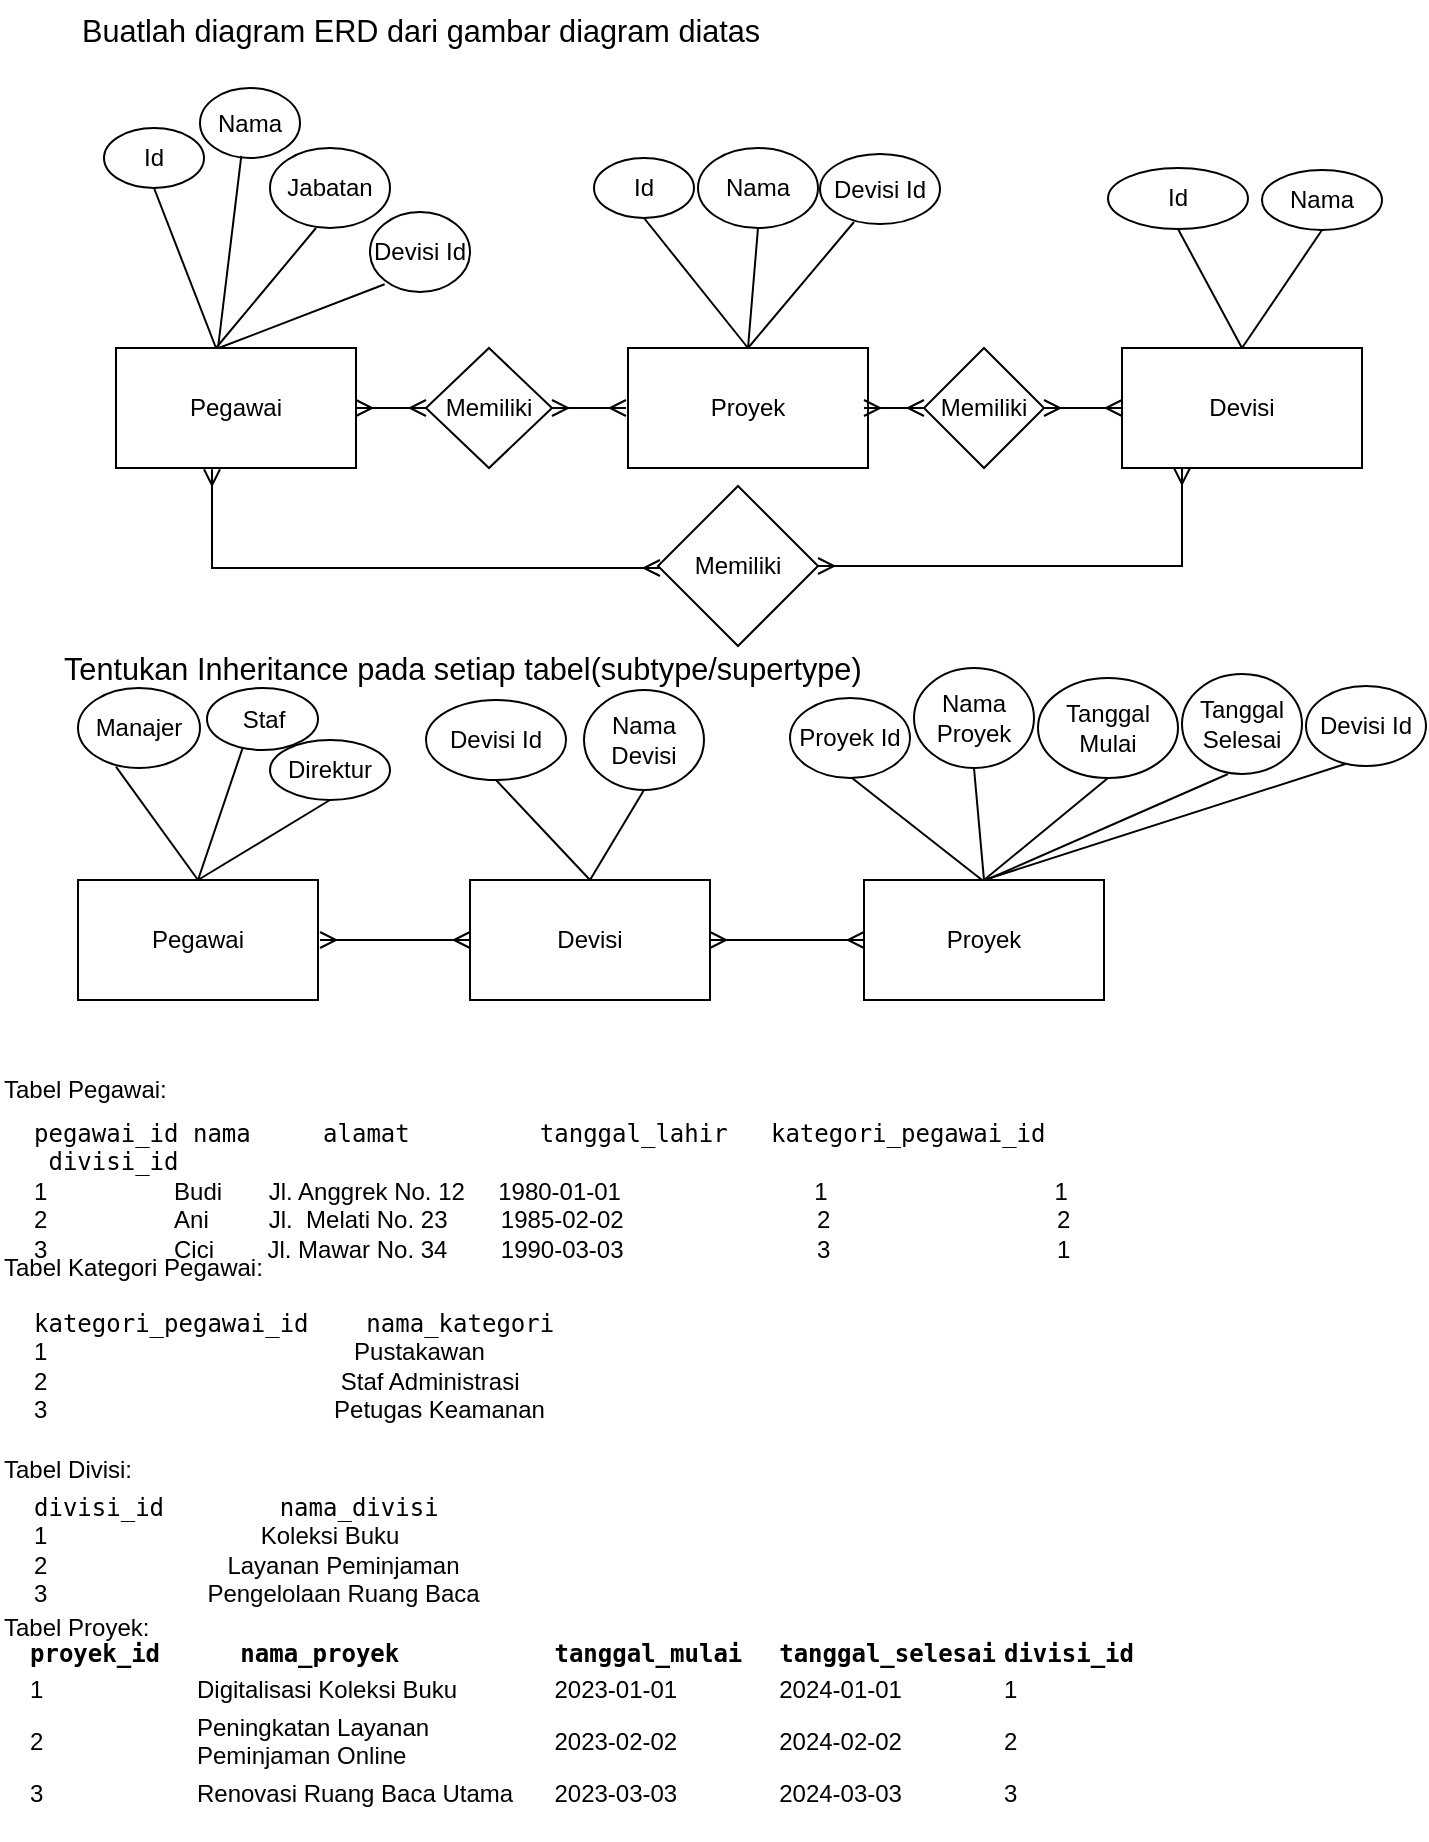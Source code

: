 <mxfile version="24.5.3" type="device">
  <diagram name="Page-1" id="Ebl_KYPBLnMlvYdTwEun">
    <mxGraphModel dx="1644" dy="462" grid="1" gridSize="10" guides="1" tooltips="1" connect="1" arrows="1" fold="1" page="1" pageScale="1" pageWidth="850" pageHeight="1100" math="0" shadow="0">
      <root>
        <mxCell id="0" />
        <mxCell id="1" parent="0" />
        <mxCell id="oUa0HNdVva7IA-kuY4hz-1" value="Pegawai" style="rounded=0;whiteSpace=wrap;html=1;" vertex="1" parent="1">
          <mxGeometry x="28" y="194" width="120" height="60" as="geometry" />
        </mxCell>
        <mxCell id="oUa0HNdVva7IA-kuY4hz-2" value="Id" style="ellipse;whiteSpace=wrap;html=1;" vertex="1" parent="1">
          <mxGeometry x="22" y="84" width="50" height="30" as="geometry" />
        </mxCell>
        <mxCell id="oUa0HNdVva7IA-kuY4hz-3" value="Nama" style="ellipse;whiteSpace=wrap;html=1;" vertex="1" parent="1">
          <mxGeometry x="70" y="64" width="50" height="35" as="geometry" />
        </mxCell>
        <mxCell id="oUa0HNdVva7IA-kuY4hz-4" value="Jabatan" style="ellipse;whiteSpace=wrap;html=1;" vertex="1" parent="1">
          <mxGeometry x="105" y="94" width="60" height="40" as="geometry" />
        </mxCell>
        <mxCell id="oUa0HNdVva7IA-kuY4hz-5" value="Nama" style="ellipse;whiteSpace=wrap;html=1;" vertex="1" parent="1">
          <mxGeometry x="319" y="94" width="60" height="40" as="geometry" />
        </mxCell>
        <mxCell id="oUa0HNdVva7IA-kuY4hz-7" value="" style="endArrow=none;html=1;rounded=0;entryX=0.5;entryY=1;entryDx=0;entryDy=0;" edge="1" parent="1" target="oUa0HNdVva7IA-kuY4hz-2">
          <mxGeometry relative="1" as="geometry">
            <mxPoint x="78" y="194" as="sourcePoint" />
            <mxPoint x="188" y="164" as="targetPoint" />
          </mxGeometry>
        </mxCell>
        <mxCell id="oUa0HNdVva7IA-kuY4hz-8" value="" style="endArrow=none;html=1;rounded=0;entryX=0.373;entryY=0.971;entryDx=0;entryDy=0;entryPerimeter=0;" edge="1" parent="1">
          <mxGeometry relative="1" as="geometry">
            <mxPoint x="79" y="194" as="sourcePoint" />
            <mxPoint x="90.65" y="97.985" as="targetPoint" />
          </mxGeometry>
        </mxCell>
        <mxCell id="oUa0HNdVva7IA-kuY4hz-9" value="" style="endArrow=none;html=1;rounded=0;" edge="1" parent="1">
          <mxGeometry relative="1" as="geometry">
            <mxPoint x="78" y="194" as="sourcePoint" />
            <mxPoint x="128" y="134" as="targetPoint" />
          </mxGeometry>
        </mxCell>
        <mxCell id="oUa0HNdVva7IA-kuY4hz-10" value="Proyek" style="rounded=0;whiteSpace=wrap;html=1;" vertex="1" parent="1">
          <mxGeometry x="284" y="194" width="120" height="60" as="geometry" />
        </mxCell>
        <mxCell id="oUa0HNdVva7IA-kuY4hz-11" value="Id" style="ellipse;whiteSpace=wrap;html=1;" vertex="1" parent="1">
          <mxGeometry x="267" y="99" width="50" height="30" as="geometry" />
        </mxCell>
        <mxCell id="oUa0HNdVva7IA-kuY4hz-12" value="" style="endArrow=none;html=1;rounded=0;entryX=0.5;entryY=1;entryDx=0;entryDy=0;exitX=0.5;exitY=0;exitDx=0;exitDy=0;" edge="1" parent="1" source="oUa0HNdVva7IA-kuY4hz-10" target="oUa0HNdVva7IA-kuY4hz-11">
          <mxGeometry relative="1" as="geometry">
            <mxPoint x="247" y="174" as="sourcePoint" />
            <mxPoint x="407" y="174" as="targetPoint" />
          </mxGeometry>
        </mxCell>
        <mxCell id="oUa0HNdVva7IA-kuY4hz-13" value="" style="endArrow=none;html=1;rounded=0;entryX=0.5;entryY=1;entryDx=0;entryDy=0;exitX=0.5;exitY=0;exitDx=0;exitDy=0;" edge="1" parent="1" source="oUa0HNdVva7IA-kuY4hz-10" target="oUa0HNdVva7IA-kuY4hz-5">
          <mxGeometry relative="1" as="geometry">
            <mxPoint x="257" y="164" as="sourcePoint" />
            <mxPoint x="417" y="164" as="targetPoint" />
          </mxGeometry>
        </mxCell>
        <mxCell id="oUa0HNdVva7IA-kuY4hz-14" value="Devisi" style="rounded=0;whiteSpace=wrap;html=1;" vertex="1" parent="1">
          <mxGeometry x="531" y="194" width="120" height="60" as="geometry" />
        </mxCell>
        <mxCell id="oUa0HNdVva7IA-kuY4hz-15" value="Devisi Id" style="ellipse;whiteSpace=wrap;html=1;" vertex="1" parent="1">
          <mxGeometry x="155" y="126" width="50" height="40" as="geometry" />
        </mxCell>
        <mxCell id="oUa0HNdVva7IA-kuY4hz-16" value="" style="endArrow=none;html=1;rounded=0;entryX=0;entryY=1;entryDx=0;entryDy=0;exitX=0.428;exitY=-0.033;exitDx=0;exitDy=0;exitPerimeter=0;" edge="1" parent="1">
          <mxGeometry relative="1" as="geometry">
            <mxPoint x="79.36" y="194.02" as="sourcePoint" />
            <mxPoint x="162.322" y="162.142" as="targetPoint" />
          </mxGeometry>
        </mxCell>
        <mxCell id="oUa0HNdVva7IA-kuY4hz-19" value="Devisi Id" style="ellipse;whiteSpace=wrap;html=1;" vertex="1" parent="1">
          <mxGeometry x="380" y="97" width="60" height="35" as="geometry" />
        </mxCell>
        <mxCell id="oUa0HNdVva7IA-kuY4hz-20" value="" style="endArrow=none;html=1;rounded=0;exitX=0.5;exitY=0;exitDx=0;exitDy=0;" edge="1" parent="1" source="oUa0HNdVva7IA-kuY4hz-10">
          <mxGeometry relative="1" as="geometry">
            <mxPoint x="347" y="194" as="sourcePoint" />
            <mxPoint x="397" y="131" as="targetPoint" />
          </mxGeometry>
        </mxCell>
        <mxCell id="oUa0HNdVva7IA-kuY4hz-21" value="Id" style="ellipse;whiteSpace=wrap;html=1;" vertex="1" parent="1">
          <mxGeometry x="524" y="104" width="70" height="30.5" as="geometry" />
        </mxCell>
        <mxCell id="oUa0HNdVva7IA-kuY4hz-22" value="Nama" style="ellipse;whiteSpace=wrap;html=1;" vertex="1" parent="1">
          <mxGeometry x="601" y="105" width="60" height="30" as="geometry" />
        </mxCell>
        <mxCell id="oUa0HNdVva7IA-kuY4hz-23" value="" style="endArrow=none;html=1;rounded=0;entryX=0.5;entryY=1;entryDx=0;entryDy=0;" edge="1" parent="1" target="oUa0HNdVva7IA-kuY4hz-22">
          <mxGeometry relative="1" as="geometry">
            <mxPoint x="591" y="194" as="sourcePoint" />
            <mxPoint x="594" y="166" as="targetPoint" />
          </mxGeometry>
        </mxCell>
        <mxCell id="oUa0HNdVva7IA-kuY4hz-24" value="" style="endArrow=none;html=1;rounded=0;exitX=0.5;exitY=1;exitDx=0;exitDy=0;entryX=0.5;entryY=0;entryDx=0;entryDy=0;" edge="1" parent="1" source="oUa0HNdVva7IA-kuY4hz-21" target="oUa0HNdVva7IA-kuY4hz-14">
          <mxGeometry relative="1" as="geometry">
            <mxPoint x="461" y="154" as="sourcePoint" />
            <mxPoint x="601" y="193" as="targetPoint" />
          </mxGeometry>
        </mxCell>
        <mxCell id="oUa0HNdVva7IA-kuY4hz-25" value="Memiliki" style="rhombus;whiteSpace=wrap;html=1;" vertex="1" parent="1">
          <mxGeometry x="183" y="194" width="63" height="60" as="geometry" />
        </mxCell>
        <mxCell id="oUa0HNdVva7IA-kuY4hz-26" value="Memiliki" style="rhombus;whiteSpace=wrap;html=1;" vertex="1" parent="1">
          <mxGeometry x="432" y="194" width="60" height="60" as="geometry" />
        </mxCell>
        <mxCell id="oUa0HNdVva7IA-kuY4hz-27" value="" style="edgeStyle=entityRelationEdgeStyle;fontSize=12;html=1;endArrow=ERmany;startArrow=ERmany;rounded=0;entryX=0;entryY=0.5;entryDx=0;entryDy=0;exitX=1;exitY=0.5;exitDx=0;exitDy=0;" edge="1" parent="1" source="oUa0HNdVva7IA-kuY4hz-1" target="oUa0HNdVva7IA-kuY4hz-25">
          <mxGeometry width="100" height="100" relative="1" as="geometry">
            <mxPoint x="122" y="304" as="sourcePoint" />
            <mxPoint x="222" y="204" as="targetPoint" />
            <Array as="points">
              <mxPoint x="162" y="254" />
              <mxPoint x="122" y="254" />
            </Array>
          </mxGeometry>
        </mxCell>
        <mxCell id="oUa0HNdVva7IA-kuY4hz-28" value="" style="edgeStyle=entityRelationEdgeStyle;fontSize=12;html=1;endArrow=ERmany;startArrow=ERmany;rounded=0;" edge="1" parent="1" source="oUa0HNdVva7IA-kuY4hz-25">
          <mxGeometry width="100" height="100" relative="1" as="geometry">
            <mxPoint x="183" y="324" as="sourcePoint" />
            <mxPoint x="283" y="224" as="targetPoint" />
          </mxGeometry>
        </mxCell>
        <mxCell id="oUa0HNdVva7IA-kuY4hz-31" value="" style="edgeStyle=entityRelationEdgeStyle;fontSize=12;html=1;endArrow=ERmany;startArrow=ERmany;rounded=0;entryX=0;entryY=0.5;entryDx=0;entryDy=0;" edge="1" parent="1" target="oUa0HNdVva7IA-kuY4hz-26">
          <mxGeometry width="100" height="100" relative="1" as="geometry">
            <mxPoint x="402" y="224" as="sourcePoint" />
            <mxPoint x="478" y="224" as="targetPoint" />
          </mxGeometry>
        </mxCell>
        <mxCell id="oUa0HNdVva7IA-kuY4hz-32" value="" style="edgeStyle=entityRelationEdgeStyle;fontSize=12;html=1;endArrow=ERmany;startArrow=ERmany;rounded=0;exitX=1;exitY=0.5;exitDx=0;exitDy=0;" edge="1" parent="1" source="oUa0HNdVva7IA-kuY4hz-26" target="oUa0HNdVva7IA-kuY4hz-14">
          <mxGeometry width="100" height="100" relative="1" as="geometry">
            <mxPoint x="378" y="324" as="sourcePoint" />
            <mxPoint x="528" y="224" as="targetPoint" />
          </mxGeometry>
        </mxCell>
        <mxCell id="oUa0HNdVva7IA-kuY4hz-36" value="Memiliki" style="rhombus;whiteSpace=wrap;html=1;" vertex="1" parent="1">
          <mxGeometry x="299" y="263" width="80" height="80" as="geometry" />
        </mxCell>
        <mxCell id="oUa0HNdVva7IA-kuY4hz-37" value="" style="fontSize=12;html=1;endArrow=ERmany;startArrow=ERmany;rounded=0;entryX=0;entryY=0.5;entryDx=0;entryDy=0;edgeStyle=elbowEdgeStyle;elbow=vertical;exitX=0.4;exitY=1.011;exitDx=0;exitDy=0;exitPerimeter=0;" edge="1" parent="1" source="oUa0HNdVva7IA-kuY4hz-1">
          <mxGeometry width="100" height="100" relative="1" as="geometry">
            <mxPoint x="78" y="274" as="sourcePoint" />
            <mxPoint x="300" y="304" as="targetPoint" />
            <Array as="points">
              <mxPoint x="188" y="304" />
            </Array>
          </mxGeometry>
        </mxCell>
        <mxCell id="oUa0HNdVva7IA-kuY4hz-38" value="" style="edgeStyle=orthogonalEdgeStyle;fontSize=12;html=1;endArrow=ERmany;startArrow=ERmany;rounded=0;entryX=0.25;entryY=1;entryDx=0;entryDy=0;exitX=1;exitY=0.5;exitDx=0;exitDy=0;" edge="1" parent="1" source="oUa0HNdVva7IA-kuY4hz-36" target="oUa0HNdVva7IA-kuY4hz-14">
          <mxGeometry width="100" height="100" relative="1" as="geometry">
            <mxPoint x="379" y="310" as="sourcePoint" />
            <mxPoint x="570" y="280" as="targetPoint" />
          </mxGeometry>
        </mxCell>
        <mxCell id="oUa0HNdVva7IA-kuY4hz-39" value="&lt;b style=&quot;font-weight:normal;&quot; id=&quot;docs-internal-guid-af334515-7fff-2687-9a62-08cf6aa0d72c&quot;&gt;&lt;span style=&quot;font-size:11.5pt;font-family:Arial,sans-serif;color:#000000;background-color:#ffffff;font-weight:400;font-style:normal;font-variant:normal;text-decoration:none;vertical-align:baseline;white-space:pre;white-space:pre-wrap;&quot;&gt;Buatlah diagram ERD dari gambar diagram diatas&lt;/span&gt;&lt;/b&gt;" style="text;whiteSpace=wrap;html=1;" vertex="1" parent="1">
          <mxGeometry x="9" y="20" width="370" height="40" as="geometry" />
        </mxCell>
        <mxCell id="oUa0HNdVva7IA-kuY4hz-40" value="&lt;b style=&quot;font-weight:normal;&quot; id=&quot;docs-internal-guid-086c6073-7fff-8239-3da3-8b6349baf502&quot;&gt;&lt;span style=&quot;font-size:11.5pt;font-family:Arial,sans-serif;color:#000000;background-color:#ffffff;font-weight:400;font-style:normal;font-variant:normal;text-decoration:none;vertical-align:baseline;white-space:pre;white-space:pre-wrap;&quot;&gt;Tentukan Inheritance pada setiap tabel(subtype/supertype)&lt;/span&gt;&lt;/b&gt;" style="text;whiteSpace=wrap;html=1;" vertex="1" parent="1">
          <mxGeometry x="-0.5" y="339" width="430" height="40" as="geometry" />
        </mxCell>
        <mxCell id="oUa0HNdVva7IA-kuY4hz-43" value="Pegawai" style="rounded=0;whiteSpace=wrap;html=1;" vertex="1" parent="1">
          <mxGeometry x="9" y="460" width="120" height="60" as="geometry" />
        </mxCell>
        <mxCell id="oUa0HNdVva7IA-kuY4hz-44" value="Staf" style="ellipse;whiteSpace=wrap;html=1;" vertex="1" parent="1">
          <mxGeometry x="73.5" y="364" width="55.5" height="31" as="geometry" />
        </mxCell>
        <mxCell id="oUa0HNdVva7IA-kuY4hz-45" value="Manajer" style="ellipse;whiteSpace=wrap;html=1;" vertex="1" parent="1">
          <mxGeometry x="9" y="364" width="61" height="40" as="geometry" />
        </mxCell>
        <mxCell id="oUa0HNdVva7IA-kuY4hz-46" value="Direktur" style="ellipse;whiteSpace=wrap;html=1;" vertex="1" parent="1">
          <mxGeometry x="105" y="390" width="60" height="30" as="geometry" />
        </mxCell>
        <mxCell id="oUa0HNdVva7IA-kuY4hz-47" value="Devisi" style="rounded=0;whiteSpace=wrap;html=1;" vertex="1" parent="1">
          <mxGeometry x="205" y="460" width="120" height="60" as="geometry" />
        </mxCell>
        <mxCell id="oUa0HNdVva7IA-kuY4hz-48" value="Devisi Id" style="ellipse;whiteSpace=wrap;html=1;" vertex="1" parent="1">
          <mxGeometry x="183" y="370" width="70" height="40" as="geometry" />
        </mxCell>
        <mxCell id="oUa0HNdVva7IA-kuY4hz-49" value="Nama Devisi" style="ellipse;whiteSpace=wrap;html=1;" vertex="1" parent="1">
          <mxGeometry x="262" y="365" width="60" height="50" as="geometry" />
        </mxCell>
        <mxCell id="oUa0HNdVva7IA-kuY4hz-50" value="Proyek" style="rounded=0;whiteSpace=wrap;html=1;" vertex="1" parent="1">
          <mxGeometry x="402" y="460" width="120" height="60" as="geometry" />
        </mxCell>
        <mxCell id="oUa0HNdVva7IA-kuY4hz-51" value="Proyek Id" style="ellipse;whiteSpace=wrap;html=1;" vertex="1" parent="1">
          <mxGeometry x="365" y="369" width="60" height="40" as="geometry" />
        </mxCell>
        <mxCell id="oUa0HNdVva7IA-kuY4hz-52" value="Nama Proyek" style="ellipse;whiteSpace=wrap;html=1;" vertex="1" parent="1">
          <mxGeometry x="427" y="354" width="60" height="50" as="geometry" />
        </mxCell>
        <mxCell id="oUa0HNdVva7IA-kuY4hz-53" value="Tanggal Mulai" style="ellipse;whiteSpace=wrap;html=1;" vertex="1" parent="1">
          <mxGeometry x="489" y="359" width="70" height="50" as="geometry" />
        </mxCell>
        <mxCell id="oUa0HNdVva7IA-kuY4hz-54" value="Tanggal Selesai" style="ellipse;whiteSpace=wrap;html=1;" vertex="1" parent="1">
          <mxGeometry x="561" y="357" width="60" height="50" as="geometry" />
        </mxCell>
        <mxCell id="oUa0HNdVva7IA-kuY4hz-55" value="Devisi Id" style="ellipse;whiteSpace=wrap;html=1;" vertex="1" parent="1">
          <mxGeometry x="623" y="363" width="60" height="40" as="geometry" />
        </mxCell>
        <mxCell id="oUa0HNdVva7IA-kuY4hz-56" value="" style="endArrow=none;html=1;rounded=0;entryX=0.321;entryY=0.968;entryDx=0;entryDy=0;entryPerimeter=0;exitX=0.5;exitY=0;exitDx=0;exitDy=0;" edge="1" parent="1" source="oUa0HNdVva7IA-kuY4hz-43" target="oUa0HNdVva7IA-kuY4hz-44">
          <mxGeometry relative="1" as="geometry">
            <mxPoint x="28" y="440" as="sourcePoint" />
            <mxPoint x="188" y="440" as="targetPoint" />
          </mxGeometry>
        </mxCell>
        <mxCell id="oUa0HNdVva7IA-kuY4hz-57" value="" style="endArrow=none;html=1;rounded=0;entryX=0.5;entryY=1;entryDx=0;entryDy=0;exitX=0.5;exitY=0;exitDx=0;exitDy=0;" edge="1" parent="1" source="oUa0HNdVva7IA-kuY4hz-43" target="oUa0HNdVva7IA-kuY4hz-46">
          <mxGeometry relative="1" as="geometry">
            <mxPoint x="15" y="440" as="sourcePoint" />
            <mxPoint x="175" y="440" as="targetPoint" />
          </mxGeometry>
        </mxCell>
        <mxCell id="oUa0HNdVva7IA-kuY4hz-58" value="" style="endArrow=none;html=1;rounded=0;exitX=0.311;exitY=0.983;exitDx=0;exitDy=0;exitPerimeter=0;entryX=0.5;entryY=0;entryDx=0;entryDy=0;" edge="1" parent="1" source="oUa0HNdVva7IA-kuY4hz-45" target="oUa0HNdVva7IA-kuY4hz-43">
          <mxGeometry relative="1" as="geometry">
            <mxPoint x="15" y="440" as="sourcePoint" />
            <mxPoint x="175" y="440" as="targetPoint" />
          </mxGeometry>
        </mxCell>
        <mxCell id="oUa0HNdVva7IA-kuY4hz-59" value="" style="endArrow=none;html=1;rounded=0;entryX=0.5;entryY=1;entryDx=0;entryDy=0;exitX=0.5;exitY=0;exitDx=0;exitDy=0;" edge="1" parent="1" source="oUa0HNdVva7IA-kuY4hz-47" target="oUa0HNdVva7IA-kuY4hz-49">
          <mxGeometry relative="1" as="geometry">
            <mxPoint x="205" y="440" as="sourcePoint" />
            <mxPoint x="365" y="440" as="targetPoint" />
          </mxGeometry>
        </mxCell>
        <mxCell id="oUa0HNdVva7IA-kuY4hz-60" value="" style="endArrow=none;html=1;rounded=0;exitX=0.5;exitY=1;exitDx=0;exitDy=0;entryX=0.5;entryY=0;entryDx=0;entryDy=0;" edge="1" parent="1" source="oUa0HNdVva7IA-kuY4hz-48" target="oUa0HNdVva7IA-kuY4hz-47">
          <mxGeometry relative="1" as="geometry">
            <mxPoint x="190" y="430" as="sourcePoint" />
            <mxPoint x="350" y="430" as="targetPoint" />
          </mxGeometry>
        </mxCell>
        <mxCell id="oUa0HNdVva7IA-kuY4hz-61" value="" style="endArrow=none;html=1;rounded=0;exitX=0.5;exitY=1;exitDx=0;exitDy=0;" edge="1" parent="1">
          <mxGeometry relative="1" as="geometry">
            <mxPoint x="396" y="409" as="sourcePoint" />
            <mxPoint x="461" y="460" as="targetPoint" />
          </mxGeometry>
        </mxCell>
        <mxCell id="oUa0HNdVva7IA-kuY4hz-62" value="" style="endArrow=none;html=1;rounded=0;entryX=0.328;entryY=0.975;entryDx=0;entryDy=0;entryPerimeter=0;exitX=0.5;exitY=0;exitDx=0;exitDy=0;" edge="1" parent="1" source="oUa0HNdVva7IA-kuY4hz-50" target="oUa0HNdVva7IA-kuY4hz-55">
          <mxGeometry relative="1" as="geometry">
            <mxPoint x="522" y="450" as="sourcePoint" />
            <mxPoint x="682" y="450" as="targetPoint" />
          </mxGeometry>
        </mxCell>
        <mxCell id="oUa0HNdVva7IA-kuY4hz-63" value="" style="endArrow=none;html=1;rounded=0;exitX=0.5;exitY=1;exitDx=0;exitDy=0;" edge="1" parent="1" source="oUa0HNdVva7IA-kuY4hz-52">
          <mxGeometry relative="1" as="geometry">
            <mxPoint x="448.68" y="403.35" as="sourcePoint" />
            <mxPoint x="462" y="460" as="targetPoint" />
          </mxGeometry>
        </mxCell>
        <mxCell id="oUa0HNdVva7IA-kuY4hz-64" value="" style="endArrow=none;html=1;rounded=0;entryX=0.5;entryY=1;entryDx=0;entryDy=0;exitX=0.5;exitY=0;exitDx=0;exitDy=0;" edge="1" parent="1" source="oUa0HNdVva7IA-kuY4hz-50" target="oUa0HNdVva7IA-kuY4hz-53">
          <mxGeometry relative="1" as="geometry">
            <mxPoint x="379" y="420" as="sourcePoint" />
            <mxPoint x="539" y="420" as="targetPoint" />
          </mxGeometry>
        </mxCell>
        <mxCell id="oUa0HNdVva7IA-kuY4hz-65" value="" style="endArrow=none;html=1;rounded=0;entryX=0.5;entryY=1;entryDx=0;entryDy=0;" edge="1" parent="1">
          <mxGeometry relative="1" as="geometry">
            <mxPoint x="463" y="460" as="sourcePoint" />
            <mxPoint x="584" y="407" as="targetPoint" />
          </mxGeometry>
        </mxCell>
        <mxCell id="oUa0HNdVva7IA-kuY4hz-66" value="" style="fontSize=12;html=1;endArrow=ERmany;startArrow=ERmany;rounded=0;entryX=0;entryY=0.5;entryDx=0;entryDy=0;" edge="1" parent="1" target="oUa0HNdVva7IA-kuY4hz-47">
          <mxGeometry width="100" height="100" relative="1" as="geometry">
            <mxPoint x="130" y="490" as="sourcePoint" />
            <mxPoint x="230" y="390" as="targetPoint" />
          </mxGeometry>
        </mxCell>
        <mxCell id="oUa0HNdVva7IA-kuY4hz-67" value="" style="fontSize=12;html=1;endArrow=ERmany;startArrow=ERmany;rounded=0;entryX=0;entryY=0.5;entryDx=0;entryDy=0;" edge="1" parent="1" target="oUa0HNdVva7IA-kuY4hz-50">
          <mxGeometry width="100" height="100" relative="1" as="geometry">
            <mxPoint x="325" y="490" as="sourcePoint" />
            <mxPoint x="425" y="390" as="targetPoint" />
          </mxGeometry>
        </mxCell>
        <mxCell id="oUa0HNdVva7IA-kuY4hz-70" value="&lt;code&gt;pegawai_id&amp;nbsp;&lt;/code&gt;&lt;code&gt;nama&amp;nbsp; &amp;nbsp; &amp;nbsp;&lt;/code&gt;&lt;code&gt;alamat&amp;nbsp; &amp;nbsp; &amp;nbsp; &amp;nbsp; &amp;nbsp;&lt;/code&gt;&lt;code&gt;tanggal_lahir&amp;nbsp; &amp;nbsp;&lt;/code&gt;&lt;code&gt;kategori_pegawai_id&amp;nbsp; &amp;nbsp;&lt;/code&gt;&lt;code&gt;divisi_id&lt;/code&gt;&lt;div&gt;1&amp;nbsp; &amp;nbsp; &amp;nbsp; &amp;nbsp; &amp;nbsp; &amp;nbsp; &amp;nbsp; &amp;nbsp; &amp;nbsp; &amp;nbsp;Budi&amp;nbsp; &amp;nbsp; &amp;nbsp; &amp;nbsp;Jl. Anggrek No. 12&amp;nbsp; &amp;nbsp; &amp;nbsp;1980-01-01&amp;nbsp; &amp;nbsp; &amp;nbsp; &amp;nbsp; &amp;nbsp; &amp;nbsp; &amp;nbsp; &amp;nbsp; &amp;nbsp; &amp;nbsp; &amp;nbsp; &amp;nbsp; &amp;nbsp; &amp;nbsp; &amp;nbsp;1&amp;nbsp; &amp;nbsp; &amp;nbsp; &amp;nbsp; &amp;nbsp; &amp;nbsp; &amp;nbsp; &amp;nbsp; &amp;nbsp; &amp;nbsp; &amp;nbsp; &amp;nbsp; &amp;nbsp; &amp;nbsp; &amp;nbsp; &amp;nbsp; &amp;nbsp; 1&amp;nbsp;&lt;/div&gt;&lt;div&gt;2&amp;nbsp; &amp;nbsp; &amp;nbsp; &amp;nbsp; &amp;nbsp; &amp;nbsp; &amp;nbsp; &amp;nbsp; &amp;nbsp; &amp;nbsp;&lt;span style=&quot;background-color: initial;&quot;&gt;Ani&amp;nbsp; &amp;nbsp; &amp;nbsp; &amp;nbsp; &amp;nbsp;Jl.&amp;nbsp; Melati No. 23&amp;nbsp; &amp;nbsp; &amp;nbsp; &amp;nbsp; 1985-02-02&amp;nbsp; &amp;nbsp; &amp;nbsp; &amp;nbsp; &amp;nbsp; &amp;nbsp; &amp;nbsp; &amp;nbsp; &amp;nbsp; &amp;nbsp; &amp;nbsp; &amp;nbsp; &amp;nbsp; &amp;nbsp; &amp;nbsp;2&amp;nbsp; &amp;nbsp; &amp;nbsp; &amp;nbsp; &amp;nbsp; &amp;nbsp; &amp;nbsp; &amp;nbsp; &amp;nbsp; &amp;nbsp; &amp;nbsp; &amp;nbsp; &amp;nbsp; &amp;nbsp; &amp;nbsp; &amp;nbsp; &amp;nbsp; 2&amp;nbsp;&lt;/span&gt;&lt;/div&gt;&lt;div&gt;&lt;span style=&quot;background-color: initial;&quot;&gt;3&amp;nbsp; &amp;nbsp; &amp;nbsp; &amp;nbsp; &amp;nbsp; &amp;nbsp; &amp;nbsp; &amp;nbsp; &amp;nbsp; &amp;nbsp;Cici&amp;nbsp; &amp;nbsp; &amp;nbsp; &amp;nbsp; Jl. Mawar No. 34&amp;nbsp; &amp;nbsp; &amp;nbsp; &amp;nbsp; 1990-03-03&amp;nbsp; &amp;nbsp; &amp;nbsp; &amp;nbsp; &amp;nbsp; &amp;nbsp; &amp;nbsp; &amp;nbsp; &amp;nbsp; &amp;nbsp; &amp;nbsp; &amp;nbsp; &amp;nbsp; &amp;nbsp; &amp;nbsp;3&amp;nbsp; &amp;nbsp; &amp;nbsp; &amp;nbsp; &amp;nbsp; &amp;nbsp; &amp;nbsp; &amp;nbsp; &amp;nbsp; &amp;nbsp; &amp;nbsp; &amp;nbsp; &amp;nbsp; &amp;nbsp; &amp;nbsp; &amp;nbsp; &amp;nbsp; 1&lt;/span&gt;&lt;/div&gt;" style="text;whiteSpace=wrap;html=1;" vertex="1" parent="1">
          <mxGeometry x="-15" y="573" width="585" height="90" as="geometry" />
        </mxCell>
        <mxCell id="oUa0HNdVva7IA-kuY4hz-71" value="Tabel Pegawai:" style="text;whiteSpace=wrap;html=1;" vertex="1" parent="1">
          <mxGeometry x="-30" y="551" width="110" height="40" as="geometry" />
        </mxCell>
        <mxCell id="oUa0HNdVva7IA-kuY4hz-72" value="Tabel Kategori Pegawai:" style="text;whiteSpace=wrap;html=1;" vertex="1" parent="1">
          <mxGeometry x="-30" y="640" width="160" height="40" as="geometry" />
        </mxCell>
        <mxCell id="oUa0HNdVva7IA-kuY4hz-73" value="&lt;code&gt;kategori_pegawai_id&amp;nbsp; &amp;nbsp;&amp;nbsp;&lt;/code&gt;&lt;code&gt;nama_kategori&lt;/code&gt;&lt;div&gt;1&amp;nbsp; &amp;nbsp; &amp;nbsp; &amp;nbsp; &amp;nbsp; &amp;nbsp; &amp;nbsp; &amp;nbsp; &amp;nbsp; &amp;nbsp; &amp;nbsp; &amp;nbsp; &amp;nbsp; &amp;nbsp; &amp;nbsp; &amp;nbsp; &amp;nbsp; &amp;nbsp; &amp;nbsp; &amp;nbsp; &amp;nbsp; &amp;nbsp; &amp;nbsp; Pustakawan&lt;/div&gt;&lt;div&gt;2&amp;nbsp; &amp;nbsp; &amp;nbsp; &amp;nbsp; &amp;nbsp; &amp;nbsp; &amp;nbsp; &amp;nbsp; &amp;nbsp; &amp;nbsp; &amp;nbsp; &amp;nbsp; &amp;nbsp; &amp;nbsp; &amp;nbsp; &amp;nbsp; &amp;nbsp; &amp;nbsp; &amp;nbsp; &amp;nbsp; &amp;nbsp; &amp;nbsp; Staf Administrasi&lt;/div&gt;&lt;div&gt;3&amp;nbsp; &amp;nbsp; &amp;nbsp; &amp;nbsp; &amp;nbsp; &amp;nbsp; &amp;nbsp; &amp;nbsp; &amp;nbsp; &amp;nbsp; &amp;nbsp; &amp;nbsp; &amp;nbsp; &amp;nbsp; &amp;nbsp; &amp;nbsp; &amp;nbsp; &amp;nbsp; &amp;nbsp; &amp;nbsp; &amp;nbsp; &amp;nbsp;Petugas Keamanan&lt;/div&gt;" style="text;whiteSpace=wrap;html=1;" vertex="1" parent="1">
          <mxGeometry x="-15" y="668" width="520" height="40" as="geometry" />
        </mxCell>
        <mxCell id="oUa0HNdVva7IA-kuY4hz-77" value="Tabel Divisi:" style="text;whiteSpace=wrap;html=1;" vertex="1" parent="1">
          <mxGeometry x="-30" y="741" width="100" height="40" as="geometry" />
        </mxCell>
        <mxCell id="oUa0HNdVva7IA-kuY4hz-78" value="&lt;code&gt;divisi_id&amp;nbsp; &amp;nbsp; &amp;nbsp; &amp;nbsp;&amp;nbsp;&lt;/code&gt;&lt;code&gt;nama_divisi&amp;nbsp;&amp;nbsp;&lt;/code&gt;&lt;div&gt;1&amp;nbsp; &amp;nbsp; &amp;nbsp; &amp;nbsp; &amp;nbsp; &amp;nbsp; &amp;nbsp; &amp;nbsp; &amp;nbsp; &amp;nbsp; &amp;nbsp; &amp;nbsp; &amp;nbsp; &amp;nbsp; &amp;nbsp; &amp;nbsp; Koleksi Buku&lt;/div&gt;&lt;div&gt;2&amp;nbsp; &amp;nbsp; &amp;nbsp; &amp;nbsp; &amp;nbsp; &amp;nbsp; &amp;nbsp; &amp;nbsp; &amp;nbsp; &amp;nbsp; &amp;nbsp; &amp;nbsp; &amp;nbsp; &amp;nbsp;Layanan Peminjaman&lt;/div&gt;&lt;div&gt;3&amp;nbsp; &amp;nbsp; &amp;nbsp; &amp;nbsp; &amp;nbsp; &amp;nbsp; &amp;nbsp; &amp;nbsp; &amp;nbsp; &amp;nbsp; &amp;nbsp; &amp;nbsp; Pengelolaan Ruang Baca&lt;/div&gt;" style="text;whiteSpace=wrap;html=1;" vertex="1" parent="1">
          <mxGeometry x="-15" y="760" width="510" height="40" as="geometry" />
        </mxCell>
        <mxCell id="oUa0HNdVva7IA-kuY4hz-79" value="Tabel Proyek:" style="text;whiteSpace=wrap;html=1;" vertex="1" parent="1">
          <mxGeometry x="-30" y="820" width="110" height="40" as="geometry" />
        </mxCell>
        <mxCell id="oUa0HNdVva7IA-kuY4hz-80" value="&lt;table data-sourcepos=&quot;45:1-49:63&quot;&gt;&lt;tbody&gt;&lt;tr data-sourcepos=&quot;45:1-45:83&quot;&gt;&lt;th data-sourcepos=&quot;45:1-45:13&quot;&gt;&lt;code&gt;proyek_id&amp;nbsp;&amp;nbsp;&lt;/code&gt;&lt;/th&gt;&lt;th data-sourcepos=&quot;45:15-45:29&quot;&gt;&lt;code&gt;&amp;nbsp; &amp;nbsp;nama_proyek&lt;/code&gt;&lt;/th&gt;&lt;th data-sourcepos=&quot;45:31-45:47&quot;&gt;&lt;code&gt;tanggal_mulai&amp;nbsp;&amp;nbsp;&lt;/code&gt;&lt;/th&gt;&lt;th data-sourcepos=&quot;45:49-45:67&quot;&gt;&lt;code&gt;tanggal_selesai&lt;/code&gt;&lt;/th&gt;&lt;th data-sourcepos=&quot;45:69-45:81&quot;&gt;&lt;code&gt;divisi_id&lt;/code&gt;&lt;/th&gt;&lt;/tr&gt;&lt;tr data-sourcepos=&quot;47:1-47:63&quot;&gt;&lt;td data-sourcepos=&quot;47:1-47:3&quot;&gt;1&lt;/td&gt;&lt;td data-sourcepos=&quot;47:5-47:31&quot;&gt;Digitalisasi Koleksi Buku&lt;/td&gt;&lt;td data-sourcepos=&quot;47:33-47:44&quot;&gt;2023-01-01&lt;/td&gt;&lt;td data-sourcepos=&quot;47:46-47:57&quot;&gt;2024-01-01&lt;/td&gt;&lt;td data-sourcepos=&quot;47:59-47:61&quot;&gt;1&lt;/td&gt;&lt;/tr&gt;&lt;tr data-sourcepos=&quot;48:1-48:75&quot;&gt;&lt;td data-sourcepos=&quot;48:1-48:3&quot;&gt;2&lt;/td&gt;&lt;td data-sourcepos=&quot;48:5-48:43&quot;&gt;Peningkatan Layanan Peminjaman Online&lt;/td&gt;&lt;td data-sourcepos=&quot;48:45-48:56&quot;&gt;2023-02-02&lt;/td&gt;&lt;td data-sourcepos=&quot;48:58-48:69&quot;&gt;2024-02-02&lt;/td&gt;&lt;td data-sourcepos=&quot;48:71-48:73&quot;&gt;2&lt;/td&gt;&lt;/tr&gt;&lt;tr data-sourcepos=&quot;49:1-49:63&quot;&gt;&lt;td data-sourcepos=&quot;49:1-49:3&quot;&gt;3&lt;/td&gt;&lt;td data-sourcepos=&quot;49:5-49:31&quot;&gt;Renovasi Ruang Baca Utama&lt;/td&gt;&lt;td data-sourcepos=&quot;49:33-49:44&quot;&gt;2023-03-03&lt;/td&gt;&lt;td data-sourcepos=&quot;49:46-49:57&quot;&gt;2024-03-03&lt;/td&gt;&lt;td data-sourcepos=&quot;49:59-49:61&quot;&gt;3&lt;/td&gt;&lt;/tr&gt;&lt;/tbody&gt;&lt;/table&gt;" style="text;whiteSpace=wrap;html=1;" vertex="1" parent="1">
          <mxGeometry x="-20" y="830" width="560" height="110" as="geometry" />
        </mxCell>
      </root>
    </mxGraphModel>
  </diagram>
</mxfile>
